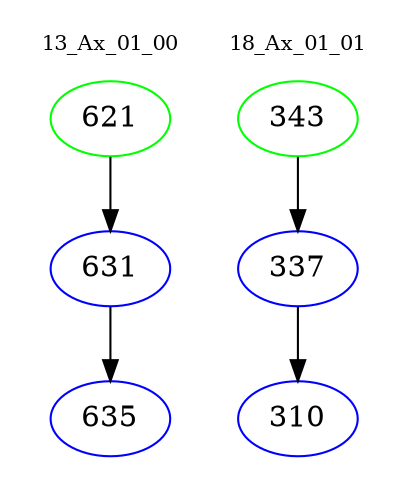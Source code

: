 digraph{
subgraph cluster_0 {
color = white
label = "13_Ax_01_00";
fontsize=10;
T0_621 [label="621", color="green"]
T0_621 -> T0_631 [color="black"]
T0_631 [label="631", color="blue"]
T0_631 -> T0_635 [color="black"]
T0_635 [label="635", color="blue"]
}
subgraph cluster_1 {
color = white
label = "18_Ax_01_01";
fontsize=10;
T1_343 [label="343", color="green"]
T1_343 -> T1_337 [color="black"]
T1_337 [label="337", color="blue"]
T1_337 -> T1_310 [color="black"]
T1_310 [label="310", color="blue"]
}
}
